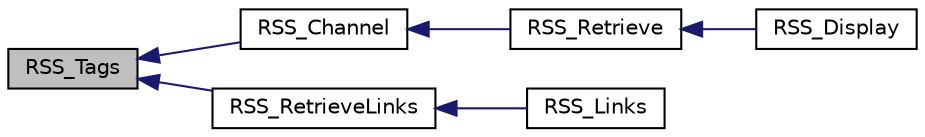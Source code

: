 digraph G
{
  edge [fontname="Helvetica",fontsize="10",labelfontname="Helvetica",labelfontsize="10"];
  node [fontname="Helvetica",fontsize="10",shape=record];
  rankdir="LR";
  Node1 [label="RSS_Tags",height=0.2,width=0.4,color="black", fillcolor="grey75", style="filled" fontcolor="black"];
  Node1 -> Node2 [dir="back",color="midnightblue",fontsize="10",style="solid",fontname="Helvetica"];
  Node2 [label="RSS_Channel",height=0.2,width=0.4,color="black", fillcolor="white", style="filled",URL="$rsslib_8php.html#a9f0a3cca6c9fcfb17216d710bfe2bc51"];
  Node2 -> Node3 [dir="back",color="midnightblue",fontsize="10",style="solid",fontname="Helvetica"];
  Node3 [label="RSS_Retrieve",height=0.2,width=0.4,color="black", fillcolor="white", style="filled",URL="$rsslib_8php.html#a1b8a3bb2a5581e745ad50b72395cf1b3"];
  Node3 -> Node4 [dir="back",color="midnightblue",fontsize="10",style="solid",fontname="Helvetica"];
  Node4 [label="RSS_Display",height=0.2,width=0.4,color="black", fillcolor="white", style="filled",URL="$rsslib_8php.html#ae97fb9e0b802f20cba955b50b87d48d1"];
  Node1 -> Node5 [dir="back",color="midnightblue",fontsize="10",style="solid",fontname="Helvetica"];
  Node5 [label="RSS_RetrieveLinks",height=0.2,width=0.4,color="black", fillcolor="white", style="filled",URL="$rsslib_8php.html#a290b63855f88d234b598f8bcf510d504"];
  Node5 -> Node6 [dir="back",color="midnightblue",fontsize="10",style="solid",fontname="Helvetica"];
  Node6 [label="RSS_Links",height=0.2,width=0.4,color="black", fillcolor="white", style="filled",URL="$rsslib_8php.html#ab037a40218669ddb57e676b14839a5e4"];
}
